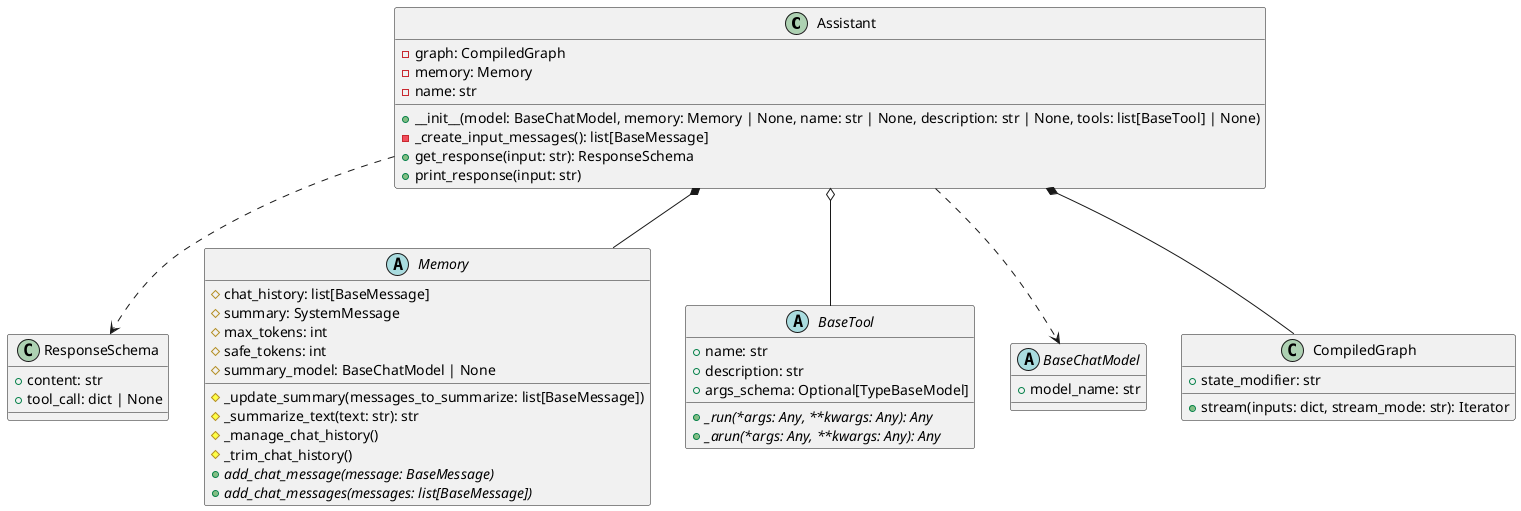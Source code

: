 @startuml base
' skinparam classAttributeIconSize 0

class Assistant {
  - graph: CompiledGraph
  - memory: Memory
  - name: str
  + __init__(model: BaseChatModel, memory: Memory | None, name: str | None, description: str | None, tools: list[BaseTool] | None)
  - _create_input_messages(): list[BaseMessage]
  + get_response(input: str): ResponseSchema
  + print_response(input: str)
}

class ResponseSchema {
  + content: str
  + tool_call: dict | None
}

abstract class Memory {
  # chat_history: list[BaseMessage]
  # summary: SystemMessage
  # max_tokens: int
  # safe_tokens: int
  # summary_model: BaseChatModel | None
  # _update_summary(messages_to_summarize: list[BaseMessage])
  # _summarize_text(text: str): str
  # _manage_chat_history()
  # _trim_chat_history()
  + {abstract} add_chat_message(message: BaseMessage)
  + {abstract} add_chat_messages(messages: list[BaseMessage])
}

abstract class BaseTool {
  + name: str
  + description: str
  + args_schema: Optional[TypeBaseModel]

  + {abstract} _run(*args: Any, **kwargs: Any): Any
  + {abstract} _arun(*args: Any, **kwargs: Any): Any
}

abstract class BaseChatModel {
  + model_name: str
}

class CompiledGraph {
    + state_modifier: str
    + stream(inputs: dict, stream_mode: str): Iterator
}

Assistant *-- Memory
Assistant ..> ResponseSchema
Assistant o-- BaseTool
Assistant ..> BaseChatModel
Assistant *-- CompiledGraph

@enduml